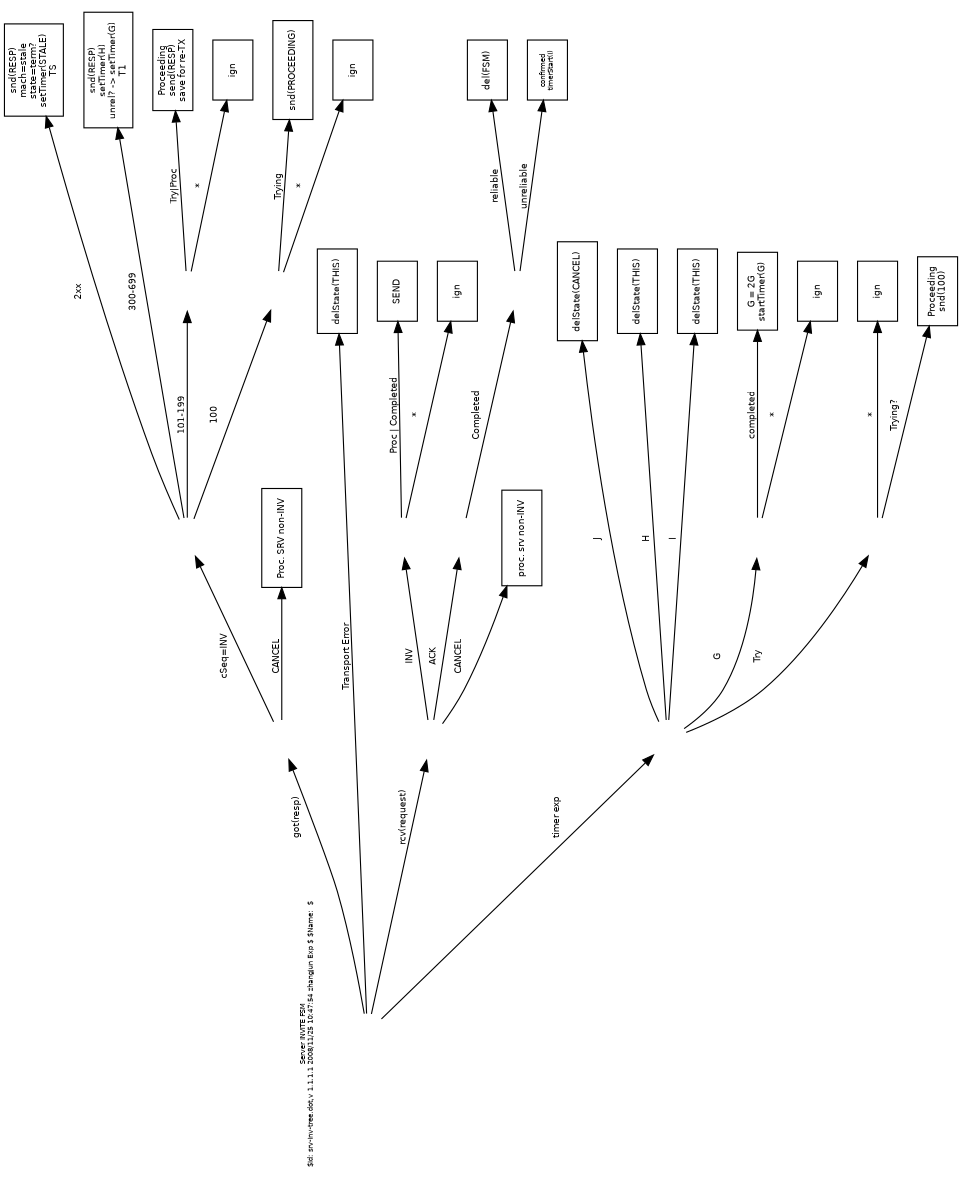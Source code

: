 digraph srv_inv_tree {
	rankdir=LR
	size="8,10"
	ratio=0.8 // !ah! might be off
	rotate=90
	compound=true
	fontname="Helvetica"
        fontsize=6
	node [ 
                style=invis
//                fixedsize=true
                fontsize=8
                shape=circle
//                width="0.01"
//                height="0.01"
                fontname="Helvetica"
         ]
	graph
	[
//		ranksep=1.5 // modify to shrink nodes etc
//		nodesep=1.5
		fontsize=8
		fontname="Helvetica"
		labelfontsize=8
		labelfontname="Helvetica"
	]

	edge
	[
		fontname="Helvetica"	
		fontsize=8
		arrowhead=normal
	]

// Now setup labels and visual stuff.

        { rank=same ; n1; }
        { rank=same ; n2 n3; }
        { rank=same ; n11 n10 n9 n8; }
        { rank=same ; n32 n25 n26 n23 n27 n28;  }

        n0 -> n1 [ label="got(resp)" ]
        n1 -> n3 [ label="CANCEL" ]
        n3 [fixedsize=false style=solid  shape=box label="Proc. SRV non-INV"]
        n1 -> n2 [ label="cSeq=INV" ]
        n2 -> n4 [ label="101-199" ]
        n4 -> n11 [ label="Try|Proc" ]

        n11[
                fixedsize=false style=solid shape=box
                label="Proceeding\nsend(RESP)\nsave for re-TX"
        ]
        
        n4 -> n10 [ label="*" ]
        n10 [fixedsize=false style=solid  shape=box label="ign"]

        n2 -> n9 [ label="2xx" ]
        n9 [
                fixedsize=false style=solid  shape=box
                fontsize=8
                label="snd(RESP)\nmach=stale\nstate=term?\nsetTimer(STALE)\nTS\n"
        ]
        n2 -> n8 [ label="300-699" ]
        n8 [
                style=solid
                shape=box
                fixedsize=false
                fontsize=8
                label="snd(RESP)\nsetTimer(H)\nunrel? -> setTimer(G)\nT1"
        ]

        n2 -> n5 [ label="100" ]
        n5 -> n6 [ label="Trying" ]
        n6 [
                fixedsize=false style=solid  shape=box
                 label="snd(PROCEEDING)"
        ]

        n5 -> n7 [ label="*" ]
        n7 [fixedsize=false style=solid  shape=box label="ign" ]

        { rank=same; n13 n16 n21;}

        n0 -> n12 [ label="rcv(request)" ]
        n12 -> n13 [ label="INV" ]
        n13 -> n14 [ label="Proc | Completed"]
        n14 [
                fixedsize=false style=solid  shape=box
                label="SEND"
        ]
        n13 -> n15 [ label="*" ]
        
        n15[fixedsize=false style=solid  shape=box label="ign"]

        n12 -> n16 [label="ACK"]
        n16 -> n17 [label="Completed"]
        n17 -> n18 [label="reliable"]
        n18 [fixedsize=false style=solid  shape=box label="del(FSM)"]
        
        n17 -> n19 [label="unreliable"]
        n19 [fixedsize=false style=solid  shape=box label="confirmed\ntimerStart(I)" fontsize=6 ]
        
        n12 -> n21 [label="CANCEL"]
        n21[fixedsize=false style=solid  shape=box label="proc. srv non-INV"]
   
        n0 -> n22 [label="timer exp"]
        n22 -> n23[label="J"]
        n23 [fixedsize=false style=solid  shape=box label="delState(CANCEL)"]
        n22 -> n24 [label="G"]
        n24 -> n25 [label="completed"]
        n25[fixedsize=false style=solid  shape=box label="G = 2G\nstartTimer(G)"]

        n24 -> n26 [label="*"]
        n26 [fixedsize=false style=solid  shape=box label="ign"]

        n22 -> n27 [label="H"]
        n27[fixedsize=false style=solid  shape=box label="delState(THIS)"]

        n22 -> n28 [label=I]
        n28[fixedsize=false style=solid  shape=box label="delState(THIS)"]
  
        n22 -> n29 [label=Try]
        n29 -> n30 [label="*"]
        n30[fixedsize=false style=solid  shape=box label=ign]
        n29 -> n31 [label="Trying?"]
        n31[fixedsize=false style=solid  shape=box label="Proceeding\nsnd(100)"]

        n0 -> n32[label="Transport Error"]
        n32[fixedsize=false style=solid  shape=box label="delState(THIS)"]

        LABEL_NODE
        [
         fixedsize=false
         style=solid
         shape=plaintext
         fontsize=6
         label="Server INVITE FSM\n$Id: srv-inv-tree.dot,v 1.1.1.1 2008/11/25 10:47:54 zhangjun Exp $ $Name:  $" 
        ]
        

	// Fixups

}
